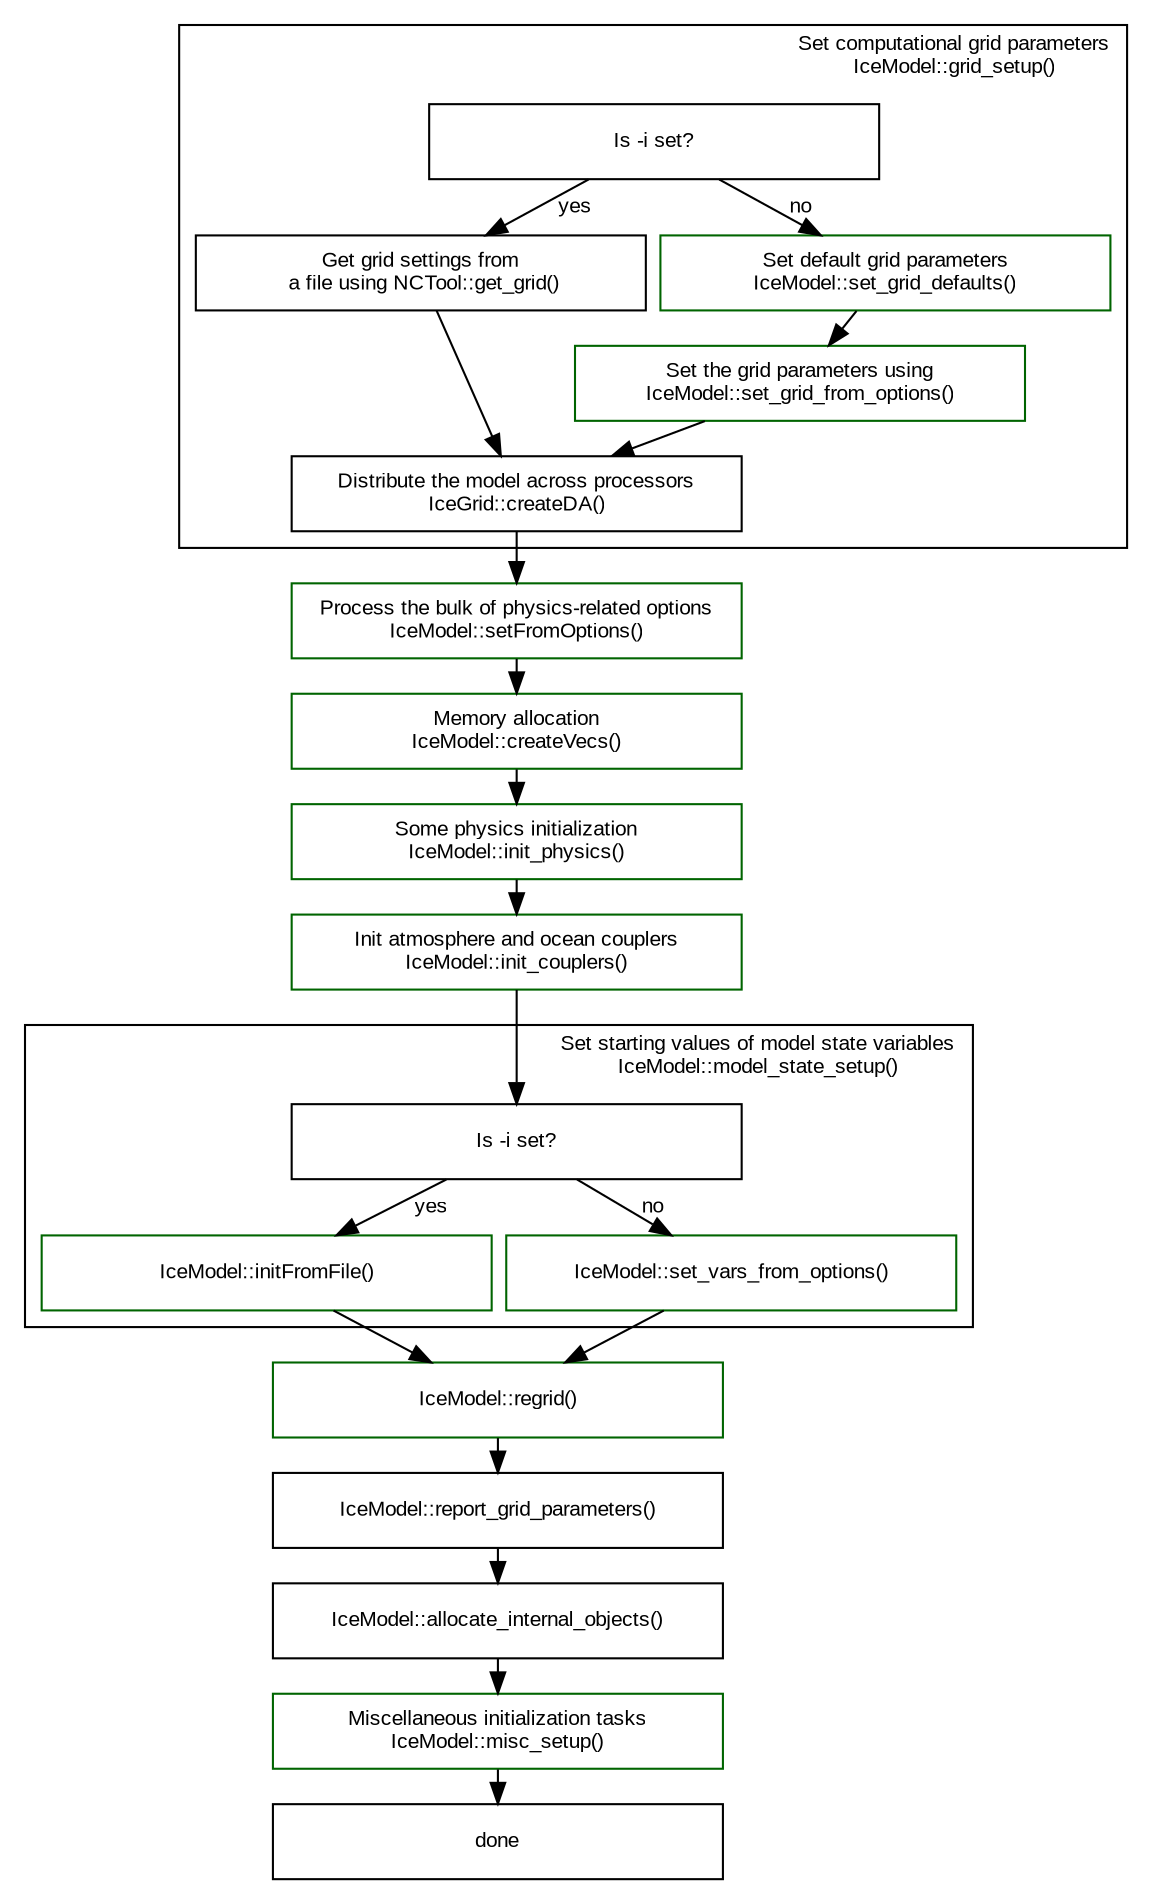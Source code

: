 // Use
// dot -Tpng initialization-sequence.dot -o initialization-sequence.png
// to create the picture.

digraph pism_init {
  // Global graph parameters
  node [fontname=Arial fontsize=10 shape=box width=3];
  edge [fontname=Arial fontsize=10];
  graph [fontname=Arial fontsize=10 ranksep=0.1 nodesep=0.1];

  subgraph cluster_grid {
    label = "Set computational grid parameters\rIceModel::grid_setup()";
    labeljust = r;

    is_i_set1 [label = "Is -i set?"];
    {rank=same
      grid_from_file [label = "Get grid settings from\n a file using NCTool::get_grid()"];
      set_grid_defaults [label = "Set default grid parameters\nIceModel::set_grid_defaults()" color=darkgreen];
    }
    grid_from_options [label = "Set the grid parameters using\nIceModel::set_grid_from_options()" color=darkgreen];
    is_i_set1 -> set_grid_defaults [label = "no"];
    set_grid_defaults -> grid_from_options;
    is_i_set1 -> grid_from_file [label = "yes"];

    createDA [label = "Distribute the model across processors\nIceGrid::createDA()"];
    {grid_from_file grid_from_options} -> createDA;
  }

  setFromOptions [label = "Process the bulk of physics-related options\nIceModel::setFromOptions()" color=darkgreen];
  createDA -> setFromOptions;
  
  createVecs [label = "Memory allocation\nIceModel::createVecs()" color=darkgreen];
  setFromOptions -> createVecs;

  init_physics [label = "Some physics initialization\nIceModel::init_physics()" color=darkgreen];
  createVecs -> init_physics;

  init_couplers [label = "Init atmosphere and ocean couplers\nIceModel::init_couplers()" color=darkgreen];
  init_physics -> init_couplers;

  init_couplers -> is_i_set2;

  subgraph cluster_model_state {
    label = "Set starting values of model state variables\rIceModel::model_state_setup()";
    labeljust = r;

    is_i_set2 [label = "Is -i set?"];

    initFromFile [label = "IceModel::initFromFile()" color=darkgreen];
    set_values_from_options [label = "IceModel::set_vars_from_options()" color=darkgreen];
    is_i_set2 -> initFromFile [label = "yes"];
    is_i_set2 -> set_values_from_options [label = "no"];
  }  

  regrid [label = "IceModel::regrid()" color=darkgreen];
  {initFromFile set_values_from_options} -> regrid;

  report [label = "IceModel::report_grid_parameters()"];
  regrid -> report;

  allocate_internal_objects [label = "IceModel::allocate_internal_objects()"];
  report -> allocate_internal_objects;

  misc [label = "Miscellaneous initialization tasks\nIceModel::misc_setup()" color=darkgreen];
  allocate_internal_objects -> misc;

  misc -> done;
}